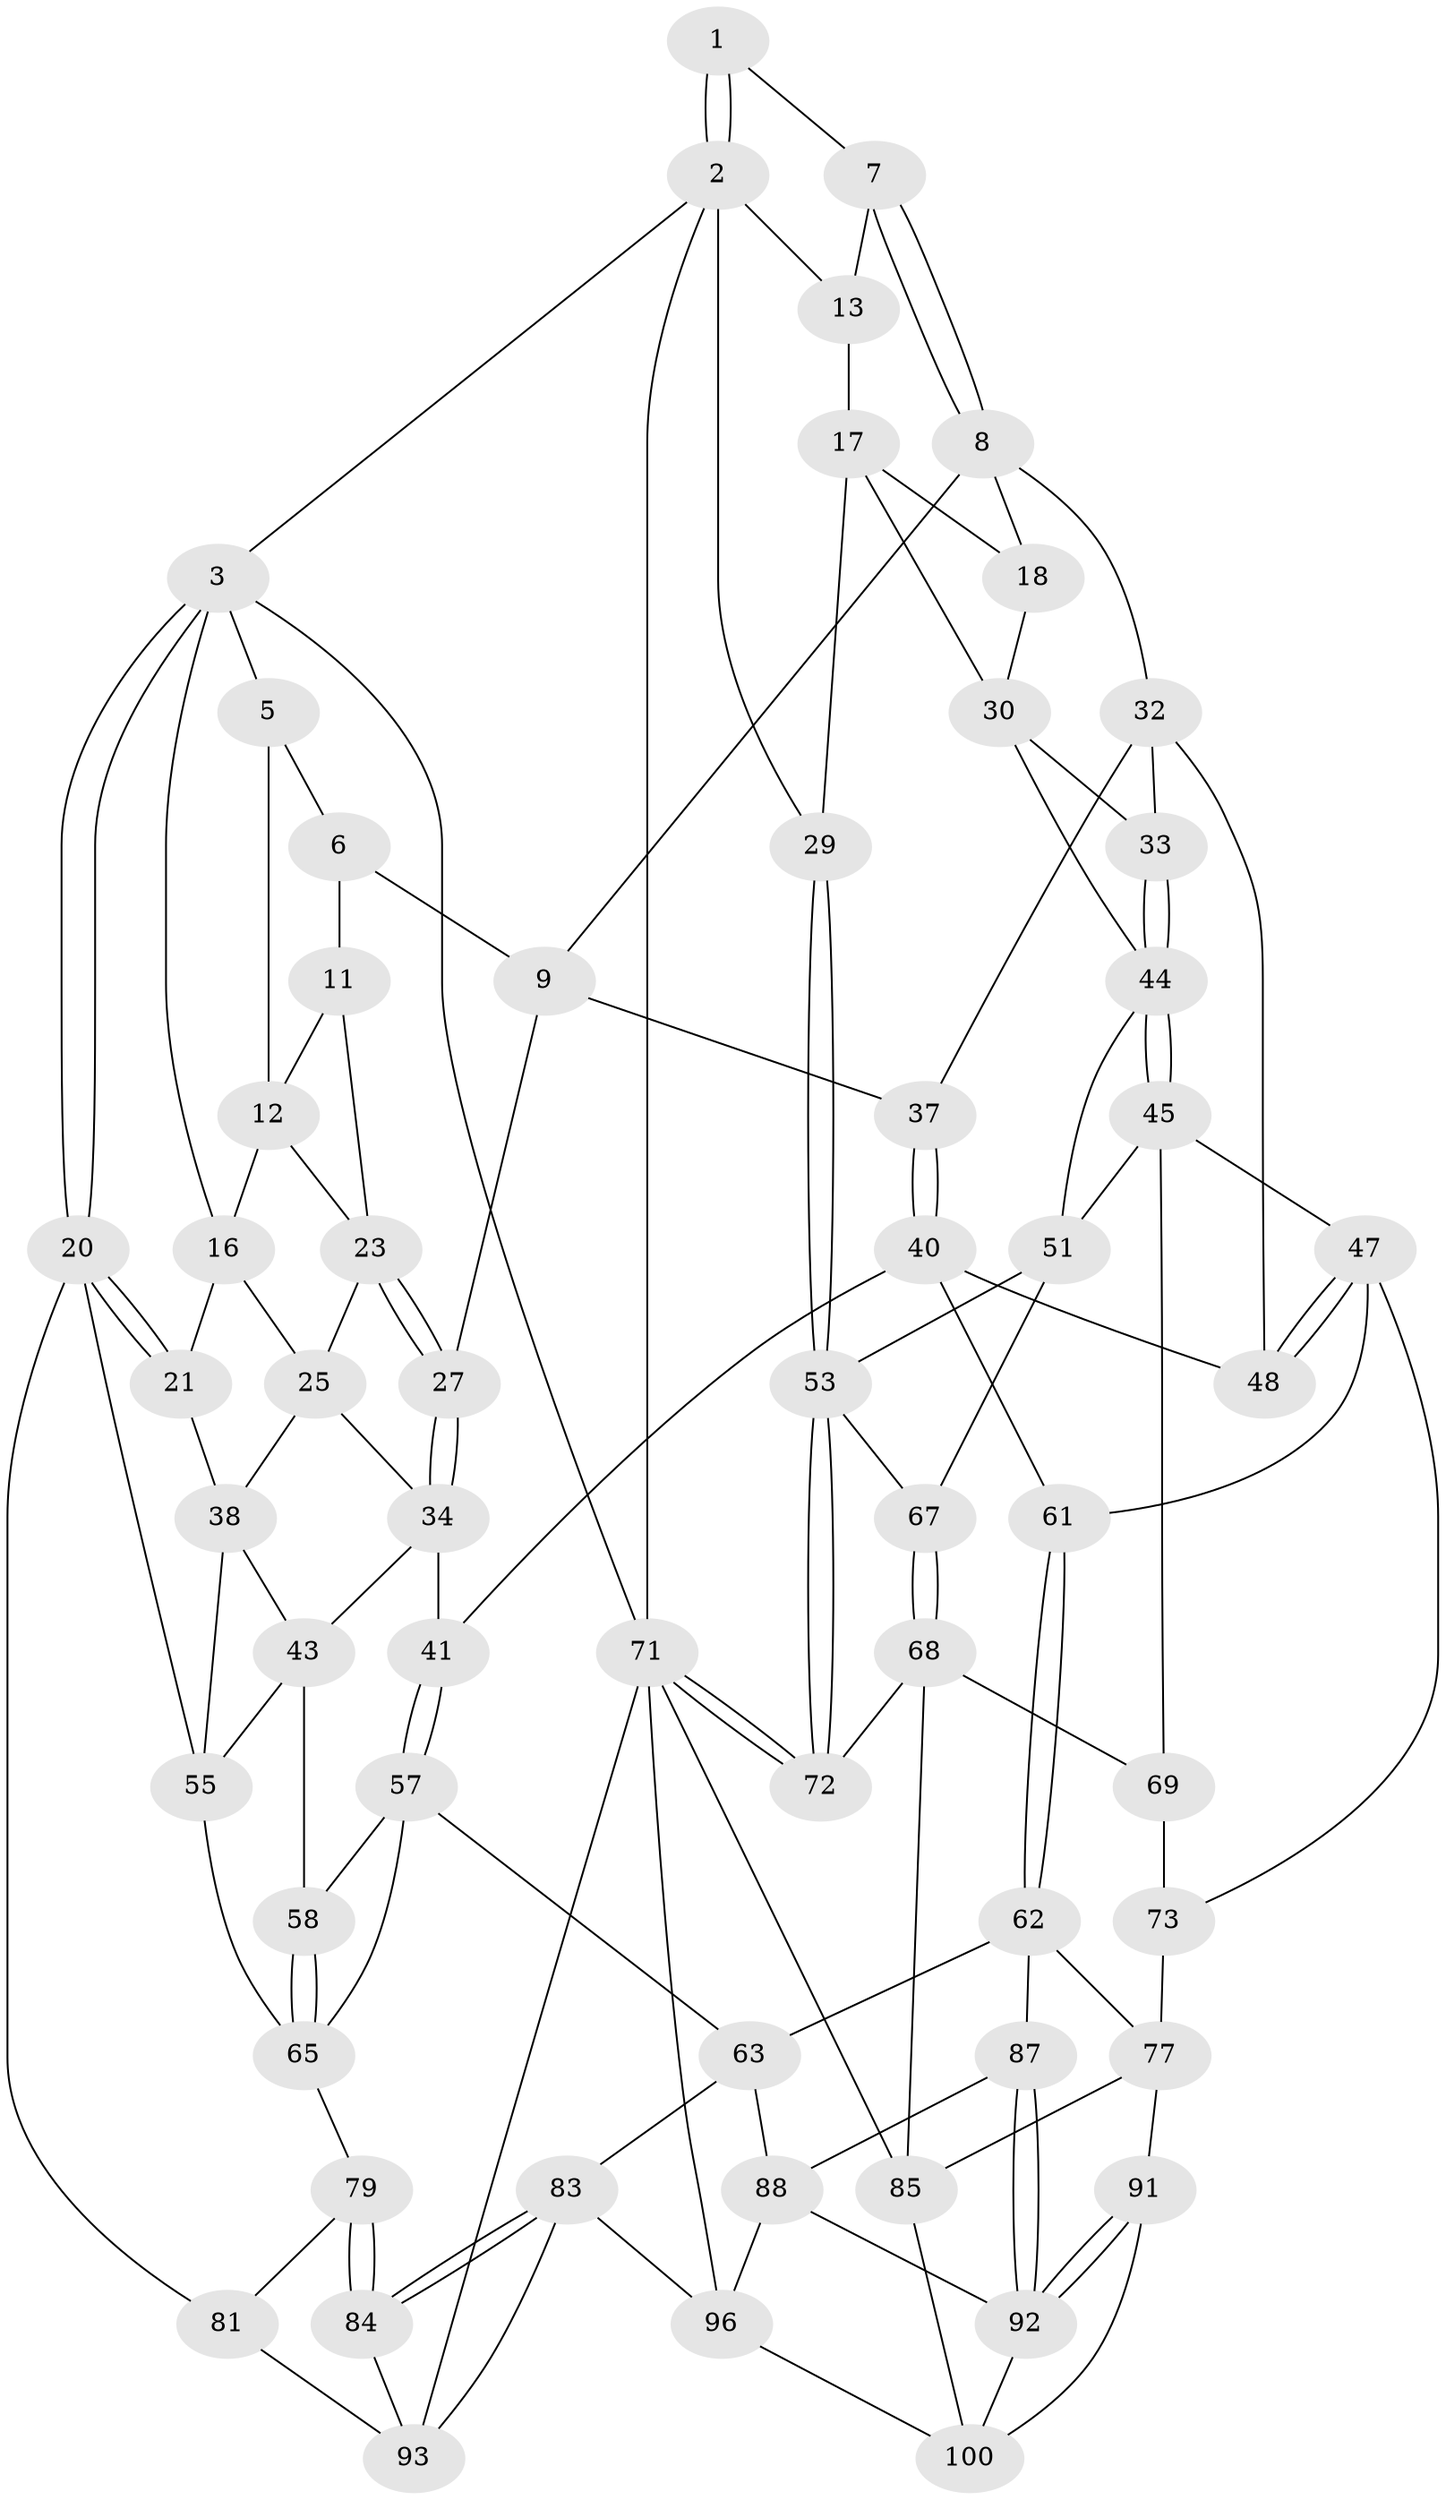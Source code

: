 // original degree distribution, {3: 0.0196078431372549, 6: 0.19607843137254902, 5: 0.5686274509803921, 4: 0.21568627450980393}
// Generated by graph-tools (version 1.1) at 2025/38/02/21/25 10:38:58]
// undirected, 61 vertices, 132 edges
graph export_dot {
graph [start="1"]
  node [color=gray90,style=filled];
  1 [pos="+0.7602429435234677+0"];
  2 [pos="+1+0",super="+14"];
  3 [pos="+0+0",super="+4"];
  5 [pos="+0.34191439122955525+0"];
  6 [pos="+0.3657368777527315+0",super="+10"];
  7 [pos="+0.7653504617794831+0"];
  8 [pos="+0.6207932171462046+0.18429158085641845",super="+19"];
  9 [pos="+0.6204795574523558+0.18437141988305641",super="+26"];
  11 [pos="+0.4304233971818254+0.15656344675404013"];
  12 [pos="+0.3751508355283272+0.017408985417053602",super="+15"];
  13 [pos="+0.8607716347221632+0.06306617328410813"];
  16 [pos="+0.18852554968929447+0.04556871099226476",super="+22"];
  17 [pos="+0.8646018713383001+0.14698520434941895",super="+28"];
  18 [pos="+0.8592313105858863+0.15413185802227422"];
  20 [pos="+0+0.3707209469872674",super="+60"];
  21 [pos="+0+0.36045887497737444"];
  23 [pos="+0.42167496367297874+0.17130138865064334",super="+24"];
  25 [pos="+0.31607378915180434+0.2884567255579694",super="+35"];
  27 [pos="+0.5154482864540955+0.3097354939674238"];
  29 [pos="+1+0.3065771833416163"];
  30 [pos="+0.9255268199262241+0.36347099986875475",super="+31"];
  32 [pos="+0.751038028062437+0.32875755722067446",super="+36"];
  33 [pos="+0.8062239362713993+0.34380667560183836"];
  34 [pos="+0.4276847519783823+0.334278728363712",super="+42"];
  37 [pos="+0.5619908641872557+0.372521628976213"];
  38 [pos="+0.29609219978591517+0.33193477463875787",super="+39"];
  40 [pos="+0.5384639156425812+0.47944602067409425",super="+50"];
  41 [pos="+0.4585198469789783+0.5017525043035913"];
  43 [pos="+0.2883539783922867+0.4606947917074661",super="+56"];
  44 [pos="+0.8349940434259323+0.3644538866632807",super="+49"];
  45 [pos="+0.7688266174270176+0.529343779253082",super="+46"];
  47 [pos="+0.7399715220246819+0.5349127052391194",super="+66"];
  48 [pos="+0.6820301672285031+0.49614868881933977"];
  51 [pos="+0.9074991105750089+0.4692076842974078",super="+52"];
  53 [pos="+1+0.5750282977169802",super="+54"];
  55 [pos="+0.17396253306794557+0.4723294051404325",super="+59"];
  57 [pos="+0.4211842227355581+0.5842322174228182",super="+64"];
  58 [pos="+0.2820926015523192+0.5186258420311822"];
  61 [pos="+0.5768735610929348+0.6275335579082172"];
  62 [pos="+0.5303878965984162+0.6870110746619544",super="+78"];
  63 [pos="+0.4647299994645407+0.6836637183032395",super="+82"];
  65 [pos="+0.22373254082671118+0.631390865268479",super="+75"];
  67 [pos="+0.8810598443567865+0.5880856863780634"];
  68 [pos="+0.8849757376980383+0.6926787640913757",super="+74"];
  69 [pos="+0.7776989738983787+0.6748045247010676",super="+70"];
  71 [pos="+1+1",super="+99"];
  72 [pos="+1+0.6528290529286958"];
  73 [pos="+0.6928476825427167+0.6596481745388466",super="+76"];
  77 [pos="+0.6713236231451493+0.7972615395996038",super="+86"];
  79 [pos="+0.24567195005873513+0.7455105948210414",super="+80"];
  81 [pos="+0+0.6809982332896652"];
  83 [pos="+0.287765894561589+0.8812821550934233",super="+97"];
  84 [pos="+0.27704908612608864+0.8701449375722308",super="+90"];
  85 [pos="+0.8958900765031415+0.7750926554388547",super="+89"];
  87 [pos="+0.56520933849853+0.8465271708649444"];
  88 [pos="+0.493322250459621+0.8722470474347842",super="+95"];
  91 [pos="+0.7507630116010413+0.9788846148988632"];
  92 [pos="+0.5662068406699176+0.9434325467694474",super="+98"];
  93 [pos="+0.02871192952245494+0.9785101519232199",super="+94"];
  96 [pos="+0.29042806289991063+0.9024325813208242",super="+101"];
  100 [pos="+0.4411531078821406+1",super="+102"];
  1 -- 2;
  1 -- 2;
  1 -- 7;
  2 -- 3;
  2 -- 71;
  2 -- 29;
  2 -- 13;
  3 -- 20;
  3 -- 20;
  3 -- 71;
  3 -- 16;
  3 -- 5;
  5 -- 6;
  5 -- 12;
  6 -- 9;
  6 -- 11;
  7 -- 8;
  7 -- 8;
  7 -- 13;
  8 -- 9;
  8 -- 18;
  8 -- 32;
  9 -- 27;
  9 -- 37;
  11 -- 12;
  11 -- 23;
  12 -- 16;
  12 -- 23;
  13 -- 17;
  16 -- 25;
  16 -- 21;
  17 -- 18;
  17 -- 29;
  17 -- 30;
  18 -- 30;
  20 -- 21;
  20 -- 21;
  20 -- 81;
  20 -- 55;
  21 -- 38;
  23 -- 27;
  23 -- 27;
  23 -- 25;
  25 -- 34;
  25 -- 38;
  27 -- 34;
  27 -- 34;
  29 -- 53;
  29 -- 53;
  30 -- 33;
  30 -- 44;
  32 -- 33;
  32 -- 48;
  32 -- 37;
  33 -- 44;
  33 -- 44;
  34 -- 41;
  34 -- 43;
  37 -- 40;
  37 -- 40;
  38 -- 43;
  38 -- 55;
  40 -- 41;
  40 -- 48;
  40 -- 61;
  41 -- 57;
  41 -- 57;
  43 -- 58;
  43 -- 55;
  44 -- 45;
  44 -- 45;
  44 -- 51;
  45 -- 51;
  45 -- 69;
  45 -- 47;
  47 -- 48;
  47 -- 48;
  47 -- 73;
  47 -- 61;
  51 -- 53;
  51 -- 67;
  53 -- 72;
  53 -- 72;
  53 -- 67;
  55 -- 65;
  57 -- 58;
  57 -- 65;
  57 -- 63;
  58 -- 65;
  58 -- 65;
  61 -- 62;
  61 -- 62;
  62 -- 63;
  62 -- 77;
  62 -- 87;
  63 -- 88;
  63 -- 83;
  65 -- 79;
  67 -- 68;
  67 -- 68;
  68 -- 69;
  68 -- 72;
  68 -- 85;
  69 -- 73 [weight=2];
  71 -- 72;
  71 -- 72;
  71 -- 93;
  71 -- 96;
  71 -- 85;
  73 -- 77;
  77 -- 91;
  77 -- 85;
  79 -- 84 [weight=2];
  79 -- 84;
  79 -- 81;
  81 -- 93;
  83 -- 84;
  83 -- 84;
  83 -- 96;
  83 -- 93;
  84 -- 93;
  85 -- 100;
  87 -- 88;
  87 -- 92;
  87 -- 92;
  88 -- 96;
  88 -- 92;
  91 -- 92;
  91 -- 92;
  91 -- 100;
  92 -- 100;
  96 -- 100;
}
